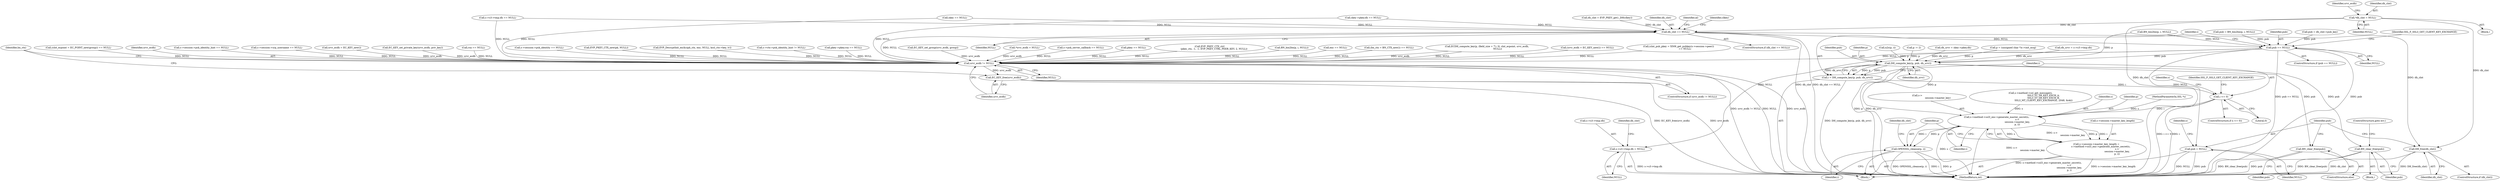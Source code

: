 digraph "0_openssl_3c66a669dfc7b3792f7af0758ea26fe8502ce70c@pointer" {
"1000164" [label="(Call,*dh_clnt = NULL)"];
"1000704" [label="(Call,dh_clnt == NULL)"];
"1000730" [label="(Call,pub == NULL)"];
"1000740" [label="(Call,DH_compute_key(p, pub, dh_srvr))"];
"1000738" [label="(Call,i = DH_compute_key(p, pub, dh_srvr))"];
"1000745" [label="(Call,i <= 0)"];
"1000788" [label="(Call,s->method->ssl3_enc->generate_master_secret(s,\n                                                        s->\n                                                        session->master_key,\n                                                        p, i))"];
"1000782" [label="(Call,s->session->master_key_length =\n            s->method->ssl3_enc->generate_master_secret(s,\n                                                        s->\n                                                        session->master_key,\n                                                        p, i))"];
"1000797" [label="(Call,OPENSSL_cleanse(p, i))"];
"1000752" [label="(Call,BN_clear_free(pub))"];
"1000777" [label="(Call,BN_clear_free(pub))"];
"1000763" [label="(Call,s->s3->tmp.dh = NULL)"];
"1000779" [label="(Call,pub = NULL)"];
"1002148" [label="(Call,srvr_ecdh != NULL)"];
"1002151" [label="(Call,EC_KEY_free(srvr_ecdh))"];
"1000774" [label="(Call,DH_free(dh_clnt))"];
"1000705" [label="(Identifier,dh_clnt)"];
"1002148" [label="(Call,srvr_ecdh != NULL)"];
"1000797" [label="(Call,OPENSSL_cleanse(p, i))"];
"1000764" [label="(Call,s->s3->tmp.dh)"];
"1000750" [label="(Identifier,SSL_F_SSL3_GET_CLIENT_KEY_EXCHANGE)"];
"1000763" [label="(Call,s->s3->tmp.dh = NULL)"];
"1000170" [label="(Identifier,srvr_ecdh)"];
"1001268" [label="(Call,srvr_ecdh = EC_KEY_new())"];
"1000723" [label="(Call,pub = BN_bin2bn(p, i, NULL))"];
"1001475" [label="(Call,ECDH_compute_key(p, (field_size + 7) / 8, clnt_ecpoint, srvr_ecdh,\n                             NULL))"];
"1002154" [label="(Identifier,bn_ctx)"];
"1000709" [label="(Identifier,al)"];
"1000748" [label="(Block,)"];
"1000771" [label="(Identifier,NULL)"];
"1000777" [label="(Call,BN_clear_free(pub))"];
"1000730" [label="(Call,pub == NULL)"];
"1000743" [label="(Identifier,dh_srvr)"];
"1001364" [label="(Call,(clnt_pub_pkey = X509_get_pubkey(s->session->peer))\n                 == NULL)"];
"1000759" [label="(Identifier,s)"];
"1000616" [label="(Call,skey == NULL)"];
"1001334" [label="(Call,(clnt_ecpoint = EC_POINT_new(group)) == NULL)"];
"1002149" [label="(Identifier,srvr_ecdh)"];
"1001755" [label="(Call,s->session->psk_identity_hint == NULL)"];
"1000773" [label="(Identifier,dh_clnt)"];
"1001895" [label="(Call,s->session->srp_username == NULL)"];
"1000753" [label="(Identifier,pub)"];
"1000649" [label="(Call,s->s3->tmp.dh == NULL)"];
"1000703" [label="(ControlStructure,if (dh_clnt == NULL))"];
"1000790" [label="(Call,s->\n                                                        session->master_key)"];
"1000741" [label="(Identifier,p)"];
"1001325" [label="(Call,EC_KEY_set_private_key(srvr_ecdh, priv_key))"];
"1000732" [label="(Identifier,NULL)"];
"1000788" [label="(Call,s->method->ssl3_enc->generate_master_secret(s,\n                                                        s->\n                                                        session->master_key,\n                                                        p, i))"];
"1000143" [label="(Block,)"];
"1000774" [label="(Call,DH_free(dh_clnt))"];
"1000779" [label="(Call,pub = NULL)"];
"1000532" [label="(Call,n2s(p, i))"];
"1000260" [label="(Call,rsa == NULL)"];
"1000782" [label="(Call,s->session->master_key_length =\n            s->method->ssl3_enc->generate_master_secret(s,\n                                                        s->\n                                                        session->master_key,\n                                                        p, i))"];
"1001708" [label="(Call,s->session->psk_identity == NULL)"];
"1000575" [label="(Call,p -= 2)"];
"1000739" [label="(Identifier,i)"];
"1002150" [label="(Identifier,NULL)"];
"1002005" [label="(Call,EVP_PKEY_CTX_new(pk, NULL))"];
"1000716" [label="(Identifier,clkey)"];
"1000781" [label="(Identifier,NULL)"];
"1000775" [label="(Identifier,dh_clnt)"];
"1002163" [label="(MethodReturn,int)"];
"1001064" [label="(Call,EVP_DecryptInit_ex(&ciph_ctx, enc, NULL, kssl_ctx->key, iv))"];
"1002152" [label="(Identifier,srvr_ecdh)"];
"1000745" [label="(Call,i <= 0)"];
"1000186" [label="(Call,s->method->ssl_get_message(s,\n                                   SSL3_ST_SR_KEY_EXCH_A,\n                                   SSL3_ST_SR_KEY_EXCH_B,\n                                   SSL3_MT_CLIENT_KEY_EXCHANGE, 2048, &ok))"];
"1000776" [label="(ControlStructure,else)"];
"1000731" [label="(Identifier,pub)"];
"1001748" [label="(Call,s->ctx->psk_identity_hint != NULL)"];
"1000704" [label="(Call,dh_clnt == NULL)"];
"1000785" [label="(Identifier,s)"];
"1000640" [label="(Call,dh_srvr = skey->pkey.dh)"];
"1000717" [label="(Call,pub = dh_clnt->pub_key)"];
"1000801" [label="(Identifier,dh_clnt)"];
"1000778" [label="(Identifier,pub)"];
"1000789" [label="(Identifier,s)"];
"1000295" [label="(Call,pkey->pkey.rsa == NULL)"];
"1002147" [label="(ControlStructure,if (srvr_ecdh != NULL))"];
"1000725" [label="(Call,BN_bin2bn(p, i, NULL))"];
"1000201" [label="(Call,p = (unsigned char *)s->init_msg)"];
"1000706" [label="(Identifier,NULL)"];
"1000165" [label="(Identifier,dh_clnt)"];
"1000729" [label="(ControlStructure,if (pub == NULL))"];
"1000746" [label="(Identifier,i)"];
"1000164" [label="(Call,*dh_clnt = NULL)"];
"1000772" [label="(ControlStructure,if (dh_clnt))"];
"1001321" [label="(Call,EC_KEY_set_group(srvr_ecdh, group))"];
"1000747" [label="(Literal,0)"];
"1000798" [label="(Identifier,p)"];
"1000169" [label="(Call,*srvr_ecdh = NULL)"];
"1002151" [label="(Call,EC_KEY_free(srvr_ecdh))"];
"1000166" [label="(Identifier,NULL)"];
"1000735" [label="(Identifier,SSL_F_SSL3_GET_CLIENT_KEY_EXCHANGE)"];
"1001590" [label="(Call,s->psk_server_callback == NULL)"];
"1000286" [label="(Call,pkey == NULL)"];
"1000795" [label="(Identifier,p)"];
"1000754" [label="(ControlStructure,goto err;)"];
"1002098" [label="(Call,EVP_PKEY_CTX_ctrl\n            (pkey_ctx, -1, -1, EVP_PKEY_CTRL_PEER_KEY, 2, NULL))"];
"1000517" [label="(Block,)"];
"1000752" [label="(Call,BN_clear_free(pub))"];
"1000667" [label="(Call,dh_srvr = s->s3->tmp.dh)"];
"1000796" [label="(Identifier,i)"];
"1000780" [label="(Identifier,pub)"];
"1001830" [label="(Call,BN_bin2bn(p, i, NULL))"];
"1000738" [label="(Call,i = DH_compute_key(p, pub, dh_srvr))"];
"1001053" [label="(Call,enc == NULL)"];
"1000742" [label="(Identifier,pub)"];
"1000799" [label="(Identifier,i)"];
"1000744" [label="(ControlStructure,if (i <= 0))"];
"1000142" [label="(MethodParameterIn,SSL *s)"];
"1000625" [label="(Call,skey->pkey.dh == NULL)"];
"1001409" [label="(Call,(bn_ctx = BN_CTX_new()) == NULL)"];
"1000783" [label="(Call,s->session->master_key_length)"];
"1000699" [label="(Call,dh_clnt = EVP_PKEY_get1_DH(clkey))"];
"1000740" [label="(Call,DH_compute_key(p, pub, dh_srvr))"];
"1001267" [label="(Call,(srvr_ecdh = EC_KEY_new()) == NULL)"];
"1000164" -> "1000143"  [label="AST: "];
"1000164" -> "1000166"  [label="CFG: "];
"1000165" -> "1000164"  [label="AST: "];
"1000166" -> "1000164"  [label="AST: "];
"1000170" -> "1000164"  [label="CFG: "];
"1000164" -> "1002163"  [label="DDG: dh_clnt"];
"1000164" -> "1000704"  [label="DDG: dh_clnt"];
"1000164" -> "1000774"  [label="DDG: dh_clnt"];
"1000704" -> "1000703"  [label="AST: "];
"1000704" -> "1000706"  [label="CFG: "];
"1000705" -> "1000704"  [label="AST: "];
"1000706" -> "1000704"  [label="AST: "];
"1000709" -> "1000704"  [label="CFG: "];
"1000716" -> "1000704"  [label="CFG: "];
"1000704" -> "1002163"  [label="DDG: dh_clnt"];
"1000704" -> "1002163"  [label="DDG: dh_clnt == NULL"];
"1000699" -> "1000704"  [label="DDG: dh_clnt"];
"1000616" -> "1000704"  [label="DDG: NULL"];
"1000625" -> "1000704"  [label="DDG: NULL"];
"1000649" -> "1000704"  [label="DDG: NULL"];
"1000704" -> "1000730"  [label="DDG: NULL"];
"1000704" -> "1000774"  [label="DDG: dh_clnt"];
"1000704" -> "1002148"  [label="DDG: NULL"];
"1000730" -> "1000729"  [label="AST: "];
"1000730" -> "1000732"  [label="CFG: "];
"1000731" -> "1000730"  [label="AST: "];
"1000732" -> "1000730"  [label="AST: "];
"1000735" -> "1000730"  [label="CFG: "];
"1000739" -> "1000730"  [label="CFG: "];
"1000730" -> "1002163"  [label="DDG: pub == NULL"];
"1000730" -> "1002163"  [label="DDG: pub"];
"1000723" -> "1000730"  [label="DDG: pub"];
"1000717" -> "1000730"  [label="DDG: pub"];
"1000725" -> "1000730"  [label="DDG: NULL"];
"1000730" -> "1000740"  [label="DDG: pub"];
"1000730" -> "1000763"  [label="DDG: NULL"];
"1000730" -> "1000779"  [label="DDG: NULL"];
"1000730" -> "1002148"  [label="DDG: NULL"];
"1000740" -> "1000738"  [label="AST: "];
"1000740" -> "1000743"  [label="CFG: "];
"1000741" -> "1000740"  [label="AST: "];
"1000742" -> "1000740"  [label="AST: "];
"1000743" -> "1000740"  [label="AST: "];
"1000738" -> "1000740"  [label="CFG: "];
"1000740" -> "1002163"  [label="DDG: dh_srvr"];
"1000740" -> "1002163"  [label="DDG: p"];
"1000740" -> "1000738"  [label="DDG: p"];
"1000740" -> "1000738"  [label="DDG: pub"];
"1000740" -> "1000738"  [label="DDG: dh_srvr"];
"1000532" -> "1000740"  [label="DDG: p"];
"1000725" -> "1000740"  [label="DDG: p"];
"1000575" -> "1000740"  [label="DDG: p"];
"1000201" -> "1000740"  [label="DDG: p"];
"1000640" -> "1000740"  [label="DDG: dh_srvr"];
"1000667" -> "1000740"  [label="DDG: dh_srvr"];
"1000740" -> "1000752"  [label="DDG: pub"];
"1000740" -> "1000777"  [label="DDG: pub"];
"1000740" -> "1000788"  [label="DDG: p"];
"1000738" -> "1000517"  [label="AST: "];
"1000739" -> "1000738"  [label="AST: "];
"1000746" -> "1000738"  [label="CFG: "];
"1000738" -> "1002163"  [label="DDG: DH_compute_key(p, pub, dh_srvr)"];
"1000738" -> "1000745"  [label="DDG: i"];
"1000745" -> "1000744"  [label="AST: "];
"1000745" -> "1000747"  [label="CFG: "];
"1000746" -> "1000745"  [label="AST: "];
"1000747" -> "1000745"  [label="AST: "];
"1000750" -> "1000745"  [label="CFG: "];
"1000759" -> "1000745"  [label="CFG: "];
"1000745" -> "1002163"  [label="DDG: i <= 0"];
"1000745" -> "1002163"  [label="DDG: i"];
"1000745" -> "1000788"  [label="DDG: i"];
"1000788" -> "1000782"  [label="AST: "];
"1000788" -> "1000796"  [label="CFG: "];
"1000789" -> "1000788"  [label="AST: "];
"1000790" -> "1000788"  [label="AST: "];
"1000795" -> "1000788"  [label="AST: "];
"1000796" -> "1000788"  [label="AST: "];
"1000782" -> "1000788"  [label="CFG: "];
"1000788" -> "1002163"  [label="DDG: s"];
"1000788" -> "1002163"  [label="DDG: s->\n                                                        session->master_key"];
"1000788" -> "1000782"  [label="DDG: s"];
"1000788" -> "1000782"  [label="DDG: s->\n                                                        session->master_key"];
"1000788" -> "1000782"  [label="DDG: p"];
"1000788" -> "1000782"  [label="DDG: i"];
"1000186" -> "1000788"  [label="DDG: s"];
"1000142" -> "1000788"  [label="DDG: s"];
"1000788" -> "1000797"  [label="DDG: p"];
"1000788" -> "1000797"  [label="DDG: i"];
"1000782" -> "1000517"  [label="AST: "];
"1000783" -> "1000782"  [label="AST: "];
"1000798" -> "1000782"  [label="CFG: "];
"1000782" -> "1002163"  [label="DDG: s->method->ssl3_enc->generate_master_secret(s,\n                                                        s->\n                                                        session->master_key,\n                                                        p, i)"];
"1000782" -> "1002163"  [label="DDG: s->session->master_key_length"];
"1000797" -> "1000517"  [label="AST: "];
"1000797" -> "1000799"  [label="CFG: "];
"1000798" -> "1000797"  [label="AST: "];
"1000799" -> "1000797"  [label="AST: "];
"1000801" -> "1000797"  [label="CFG: "];
"1000797" -> "1002163"  [label="DDG: i"];
"1000797" -> "1002163"  [label="DDG: p"];
"1000797" -> "1002163"  [label="DDG: OPENSSL_cleanse(p, i)"];
"1000752" -> "1000748"  [label="AST: "];
"1000752" -> "1000753"  [label="CFG: "];
"1000753" -> "1000752"  [label="AST: "];
"1000754" -> "1000752"  [label="CFG: "];
"1000752" -> "1002163"  [label="DDG: pub"];
"1000752" -> "1002163"  [label="DDG: BN_clear_free(pub)"];
"1000777" -> "1000776"  [label="AST: "];
"1000777" -> "1000778"  [label="CFG: "];
"1000778" -> "1000777"  [label="AST: "];
"1000780" -> "1000777"  [label="CFG: "];
"1000777" -> "1002163"  [label="DDG: BN_clear_free(pub)"];
"1000763" -> "1000517"  [label="AST: "];
"1000763" -> "1000771"  [label="CFG: "];
"1000764" -> "1000763"  [label="AST: "];
"1000771" -> "1000763"  [label="AST: "];
"1000773" -> "1000763"  [label="CFG: "];
"1000763" -> "1002163"  [label="DDG: s->s3->tmp.dh"];
"1000779" -> "1000517"  [label="AST: "];
"1000779" -> "1000781"  [label="CFG: "];
"1000780" -> "1000779"  [label="AST: "];
"1000781" -> "1000779"  [label="AST: "];
"1000785" -> "1000779"  [label="CFG: "];
"1000779" -> "1002163"  [label="DDG: pub"];
"1000779" -> "1002163"  [label="DDG: NULL"];
"1002148" -> "1002147"  [label="AST: "];
"1002148" -> "1002150"  [label="CFG: "];
"1002149" -> "1002148"  [label="AST: "];
"1002150" -> "1002148"  [label="AST: "];
"1002152" -> "1002148"  [label="CFG: "];
"1002154" -> "1002148"  [label="CFG: "];
"1002148" -> "1002163"  [label="DDG: srvr_ecdh != NULL"];
"1002148" -> "1002163"  [label="DDG: NULL"];
"1002148" -> "1002163"  [label="DDG: srvr_ecdh"];
"1001325" -> "1002148"  [label="DDG: srvr_ecdh"];
"1001321" -> "1002148"  [label="DDG: srvr_ecdh"];
"1001475" -> "1002148"  [label="DDG: srvr_ecdh"];
"1001475" -> "1002148"  [label="DDG: NULL"];
"1001268" -> "1002148"  [label="DDG: srvr_ecdh"];
"1000169" -> "1002148"  [label="DDG: srvr_ecdh"];
"1001053" -> "1002148"  [label="DDG: NULL"];
"1001830" -> "1002148"  [label="DDG: NULL"];
"1000295" -> "1002148"  [label="DDG: NULL"];
"1001590" -> "1002148"  [label="DDG: NULL"];
"1001409" -> "1002148"  [label="DDG: NULL"];
"1001755" -> "1002148"  [label="DDG: NULL"];
"1001364" -> "1002148"  [label="DDG: NULL"];
"1000616" -> "1002148"  [label="DDG: NULL"];
"1002098" -> "1002148"  [label="DDG: NULL"];
"1002005" -> "1002148"  [label="DDG: NULL"];
"1001267" -> "1002148"  [label="DDG: NULL"];
"1000625" -> "1002148"  [label="DDG: NULL"];
"1001748" -> "1002148"  [label="DDG: NULL"];
"1000260" -> "1002148"  [label="DDG: NULL"];
"1001064" -> "1002148"  [label="DDG: NULL"];
"1001895" -> "1002148"  [label="DDG: NULL"];
"1001334" -> "1002148"  [label="DDG: NULL"];
"1001708" -> "1002148"  [label="DDG: NULL"];
"1000286" -> "1002148"  [label="DDG: NULL"];
"1000649" -> "1002148"  [label="DDG: NULL"];
"1002148" -> "1002151"  [label="DDG: srvr_ecdh"];
"1002151" -> "1002147"  [label="AST: "];
"1002151" -> "1002152"  [label="CFG: "];
"1002152" -> "1002151"  [label="AST: "];
"1002154" -> "1002151"  [label="CFG: "];
"1002151" -> "1002163"  [label="DDG: srvr_ecdh"];
"1002151" -> "1002163"  [label="DDG: EC_KEY_free(srvr_ecdh)"];
"1000774" -> "1000772"  [label="AST: "];
"1000774" -> "1000775"  [label="CFG: "];
"1000775" -> "1000774"  [label="AST: "];
"1000780" -> "1000774"  [label="CFG: "];
"1000774" -> "1002163"  [label="DDG: DH_free(dh_clnt)"];
"1000774" -> "1002163"  [label="DDG: dh_clnt"];
}
